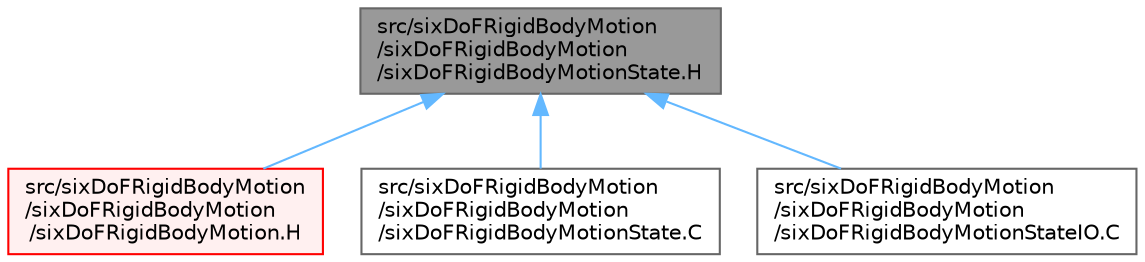 digraph "src/sixDoFRigidBodyMotion/sixDoFRigidBodyMotion/sixDoFRigidBodyMotionState.H"
{
 // LATEX_PDF_SIZE
  bgcolor="transparent";
  edge [fontname=Helvetica,fontsize=10,labelfontname=Helvetica,labelfontsize=10];
  node [fontname=Helvetica,fontsize=10,shape=box,height=0.2,width=0.4];
  Node1 [id="Node000001",label="src/sixDoFRigidBodyMotion\l/sixDoFRigidBodyMotion\l/sixDoFRigidBodyMotionState.H",height=0.2,width=0.4,color="gray40", fillcolor="grey60", style="filled", fontcolor="black",tooltip=" "];
  Node1 -> Node2 [id="edge1_Node000001_Node000002",dir="back",color="steelblue1",style="solid",tooltip=" "];
  Node2 [id="Node000002",label="src/sixDoFRigidBodyMotion\l/sixDoFRigidBodyMotion\l/sixDoFRigidBodyMotion.H",height=0.2,width=0.4,color="red", fillcolor="#FFF0F0", style="filled",URL="$sixDoFRigidBodyMotion_8H.html",tooltip=" "];
  Node1 -> Node34 [id="edge2_Node000001_Node000034",dir="back",color="steelblue1",style="solid",tooltip=" "];
  Node34 [id="Node000034",label="src/sixDoFRigidBodyMotion\l/sixDoFRigidBodyMotion\l/sixDoFRigidBodyMotionState.C",height=0.2,width=0.4,color="grey40", fillcolor="white", style="filled",URL="$sixDoFRigidBodyMotionState_8C.html",tooltip=" "];
  Node1 -> Node35 [id="edge3_Node000001_Node000035",dir="back",color="steelblue1",style="solid",tooltip=" "];
  Node35 [id="Node000035",label="src/sixDoFRigidBodyMotion\l/sixDoFRigidBodyMotion\l/sixDoFRigidBodyMotionStateIO.C",height=0.2,width=0.4,color="grey40", fillcolor="white", style="filled",URL="$sixDoFRigidBodyMotionStateIO_8C.html",tooltip=" "];
}
